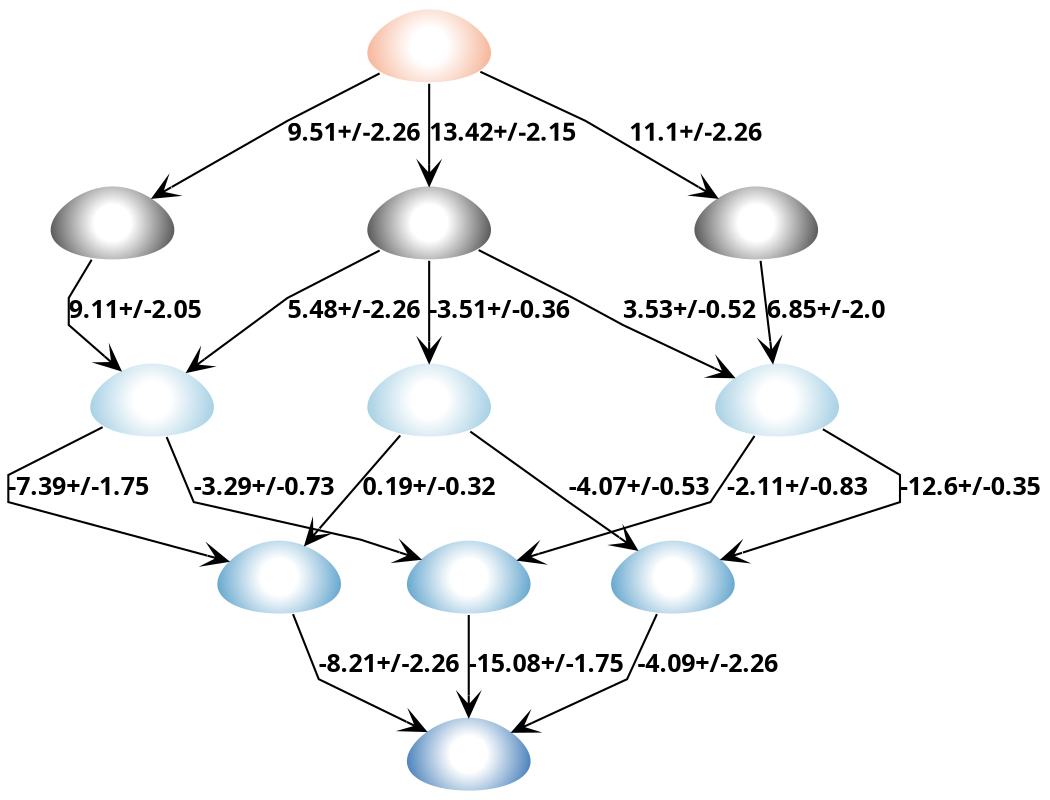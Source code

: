 strict digraph G {
	graph [bb="0,0,567,376",
		fontname="sans bold",
		splines=polyline
	];
	node [label="\N"];
	subgraph subgraph_0 {
		graph [label="Neutral charge",
			style=""
		];
		SM13_micro005		 [charge=0,
			color="#ffffff:#333333",
			fontcolor=black,
			fontname="sans bold",
			fontsize=12,
			height=0.5,
			image="Images\Microstates\SM13_micro005.svg",
			label="",
			labelloc=b,
			penwidth=1,
			pos="240,273",
			shape=egg,
			style=radial,
			width=0.79843];
		SM13_micro009		 [charge=0,
			color="#ffffff:#333333",
			fontcolor=black,
			fontname="sans bold",
			fontsize=12,
			height=0.5,
			image="Images\Microstates\SM13_micro009.svg",
			label="",
			labelloc=b,
			penwidth=1,
			pos="69,273",
			shape=egg,
			style=radial,
			width=0.79843];
		SM13_micro007		 [charge=0,
			color="#ffffff:#333333",
			fontcolor=black,
			fontname="sans bold",
			fontsize=12,
			height=0.5,
			image="Images\Microstates\SM13_micro007.svg",
			label="",
			labelloc=b,
			penwidth=1,
			pos="417,273",
			shape=egg,
			style=radial,
			width=0.79843];
	}
	subgraph subgraph_1 {
		graph [label="+1 charge",
			style=""
		];
		SM13_micro001		 [charge=1,
			color="#ffffff:#92c5de",
			fontcolor=black,
			fontname="sans bold",
			fontsize=12,
			height=0.5,
			image="Images\Microstates\SM13_micro001.svg",
			label="",
			labelloc=b,
			penwidth=1,
			pos="90,188",
			shape=egg,
			style=radial,
			width=0.79843];
		SM13_micro008		 [charge=1,
			color="#ffffff:#92c5de",
			fontcolor=black,
			fontname="sans bold",
			fontsize=12,
			height=0.5,
			image="Images\Microstates\SM13_micro008.svg",
			label="",
			labelloc=b,
			penwidth=1,
			pos="240,188",
			shape=egg,
			style=radial,
			width=0.79843];
		SM13_micro012		 [charge=1,
			color="#ffffff:#92c5de",
			fontcolor=black,
			fontname="sans bold",
			fontsize=12,
			height=0.5,
			image="Images\Microstates\SM13_micro012.svg",
			label="",
			labelloc=b,
			penwidth=1,
			pos="429,188",
			shape=egg,
			style=radial,
			width=0.79843];
	}
	subgraph subgraph_2 {
		graph [label="+2 charge",
			style=""
		];
		SM13_micro003		 [charge=2,
			color="#ffffff:#4393c3",
			fontcolor=black,
			fontname="sans bold",
			fontsize=12,
			height=0.5,
			image="Images\Microstates\SM13_micro003.svg",
			label="",
			labelloc=b,
			penwidth=1,
			pos="147,103",
			shape=egg,
			style=radial,
			width=0.79843];
		SM13_micro013		 [charge=2,
			color="#ffffff:#4393c3",
			fontcolor=black,
			fontname="sans bold",
			fontsize=12,
			height=0.5,
			image="Images\Microstates\SM13_micro013.svg",
			label="",
			labelloc=b,
			penwidth=1,
			pos="250,103",
			shape=egg,
			style=radial,
			width=0.79843];
		SM13_micro014		 [charge=2,
			color="#ffffff:#4393c3",
			fontcolor=black,
			fontname="sans bold",
			fontsize=12,
			height=0.5,
			image="Images\Microstates\SM13_micro014.svg",
			label="",
			labelloc=b,
			penwidth=1,
			pos="361,103",
			shape=egg,
			style=radial,
			width=0.79843];
	}
	subgraph subgraph_3 {
		graph [label="+3 charge",
			style=""
		];
		SM13_micro015		 [charge=3,
			color="#ffffff:#2166ac",
			fontcolor=black,
			fontname="sans bold",
			fontsize=12,
			height=0.5,
			image="Images\Microstates\SM13_micro015.svg",
			label="",
			labelloc=b,
			penwidth=1,
			pos="250,18",
			shape=egg,
			style=radial,
			width=0.79843];
	}
	subgraph "subgraph_-1" {
		graph [label="-1 charge",
			style=""
		];
		SM13_micro004		 [charge=-1,
			color="#ffffff:#f4a582",
			fontcolor=black,
			fontname="sans bold",
			fontsize=12,
			height=0.5,
			image="Images\Microstates\SM13_micro004.svg",
			label="",
			labelloc=b,
			penwidth=1,
			pos="240,358",
			shape=egg,
			style=radial,
			width=0.79843];
	}
	SM13_micro005 -> SM13_micro001	 [SEM=2.26,
		arrowhead=vee,
		fontname="sans bold",
		fontsize=12,
		label="5.48+/-2.26",
		lp="198.5,230.5",
		pKa=5.48,
		pos="e,107.55,200.87 215.44,261.12 192.25,250.84 161,237 161,237 161,237 136.18,220.22 115.88,206.5",
		splines=polyline];
	SM13_micro005 -> SM13_micro008	 [SEM=0.36,
		arrowhead=vee,
		fontname="sans bold",
		fontsize=12,
		label="-3.51+/-0.36",
		lp="280,230.5",
		pKa=-3.51,
		pos="e,240,206.18 240,254.8 240,243.67 240,228.94 240,216.24",
		splines=polyline];
	SM13_micro005 -> SM13_micro012	 [SEM=0.52,
		arrowhead=vee,
		fontname="sans bold",
		fontsize=12,
		label="3.53+/-0.52",
		lp="380.5,230.5",
		pKa=3.53,
		pos="e,407.3,197.83 264.74,261.31 288.56,251.02 321,237 321,237 321,237 343,224 343,224 343,224 373.26,211.69 397.88,201.67",
		splines=polyline];
	SM13_micro009 -> SM13_micro001	 [SEM=2.05,
		arrowhead=vee,
		fontname="sans bold",
		fontsize=12,
		label="9.11+/-2.05",
		lp="82.5,230.5",
		pKa=9.11,
		pos="e,73.754,201.64 57.843,255.73 51.576,246.59 45,237 45,237 45,237 45,224 45,224 45,224 55.074,216.16 65.689,207.91",
		splines=polyline];
	SM13_micro007 -> SM13_micro012	 [SEM=2.0,
		arrowhead=vee,
		fontname="sans bold",
		fontsize=12,
		label="6.85+/-2.0",
		lp="456.5,230.5",
		pKa=6.85,
		pos="e,426.52,206.18 419.49,254.8 421.1,243.67 423.22,228.94 425.06,216.24",
		splines=polyline];
	SM13_micro001 -> SM13_micro003	 [SEM=1.75,
		arrowhead=vee,
		fontname="sans bold",
		fontsize=12,
		label="-7.39+/-1.75",
		lp="40,145.5",
		pKa=-7.39,
		pos="e,122.4,109.86 64.45,177.06 37.842,166.72 0,152 0,152 0,152 0,139 0,139 0,139 69.036,122.56 112.49,112.22",
		splines=polyline];
	SM13_micro001 -> SM13_micro013	 [SEM=0.73,
		arrowhead=vee,
		fontname="sans bold",
		fontsize=12,
		label="-3.29+/-0.73",
		lp="143,145.5",
		pKa=-3.29,
		pos="e,225.8,110.33 94.62,169.94 98.356,156.15 103,139 103,139 103,139 185,121 185,121 185,121 200.3,117 216.06,112.88",
		splines=polyline];
	SM13_micro008 -> SM13_micro003	 [SEM=0.32,
		arrowhead=vee,
		fontname="sans bold",
		fontsize=12,
		label="0.19+/-0.32",
		lp="236.5,145.5",
		pKa=0.19,
		pos="e,161.95,117.34 223.37,172.16 208.38,158.78 186.19,138.98 169.59,124.16",
		splines=polyline];
	SM13_micro008 -> SM13_micro014	 [SEM=0.53,
		arrowhead=vee,
		fontname="sans bold",
		fontsize=12,
		label="-4.07+/-0.53",
		lp="344,145.5",
		pKa=-4.07,
		pos="e,342.65,115.27 258.86,172.86 277.73,158.7 304,139 304,139 304,139 319.08,129.74 333.73,120.75",
		splines=polyline];
	SM13_micro012 -> SM13_micro013	 [SEM=0.83,
		arrowhead=vee,
		fontname="sans bold",
		fontsize=12,
		label="-2.11+/-0.83",
		lp="436,145.5",
		pKa=-2.11,
		pos="e,273.96,110.26 414.51,171.55 401.36,157.52 384,139 384,139 384,139 323.49,123.2 283.8,112.83",
		splines=polyline];
	SM13_micro012 -> SM13_micro014	 [SEM=0.35,
		arrowhead=vee,
		fontname="sans bold",
		fontsize=12,
		label="-12.6+/-0.35",
		lp="527,145.5",
		pKa=-12.6,
		pos="e,384.7,110.58 450.27,174.17 466.82,164.18 487,152 487,152 487,152 487,139 487,139 487,139 432.02,123.73 394.7,113.36",
		splines=polyline];
	SM13_micro003 -> SM13_micro015	 [SEM=2.26,
		arrowhead=vee,
		fontname="sans bold",
		fontsize=12,
		label="-8.21+/-2.26",
		lp="206,60.5",
		pKa=-8.21,
		pos="e,228.8,27.832 153.65,85.212 159.12,71.37 166,54 166,54 166,54 195.29,41.795 219.28,31.8",
		splines=polyline];
	SM13_micro013 -> SM13_micro015	 [SEM=1.75,
		arrowhead=vee,
		fontname="sans bold",
		fontsize=12,
		label="-15.08+/-1.75",
		lp="294,60.5",
		pKa=-15.08,
		pos="e,250,36.176 250,84.802 250,73.674 250,58.945 250,46.244",
		splines=polyline];
	SM13_micro014 -> SM13_micro015	 [SEM=2.26,
		arrowhead=vee,
		fontname="sans bold",
		fontsize=12,
		label="-4.09+/-2.26",
		lp="384,60.5",
		pKa=-4.09,
		pos="e,272,27.652 353.31,85.212 346.96,71.37 339,54 339,54 339,54 307.04,41.432 281.43,31.359",
		splines=polyline];
	SM13_micro004 -> SM13_micro005	 [SEM=2.15,
		arrowhead=vee,
		fontname="sans bold",
		fontsize=12,
		label="13.42+/-2.15",
		lp="281,315.5",
		pKa=13.42,
		pos="e,240,291.18 240,339.8 240,328.67 240,313.94 240,301.24",
		splines=polyline];
	SM13_micro004 -> SM13_micro009	 [SEM=2.26,
		arrowhead=vee,
		fontname="sans bold",
		fontsize=12,
		label="9.51+/-2.26",
		lp="198.5,315.5",
		pKa=9.51,
		pos="e,88.511,284.18 215.44,346.12 192.25,335.84 161,322 161,322 161,322 124.6,303.01 97.597,288.92",
		splines=polyline];
	SM13_micro004 -> SM13_micro007	 [SEM=2.26,
		arrowhead=vee,
		fontname="sans bold",
		fontsize=12,
		label="11.1+/-2.26",
		lp="387.5,315.5",
		pKa=11.1,
		pos="e,397.25,284.42 265.34,346.69 290.71,336.36 326,322 326,322 326,322 361.6,303.22 388.27,289.16",
		splines=polyline];
}
